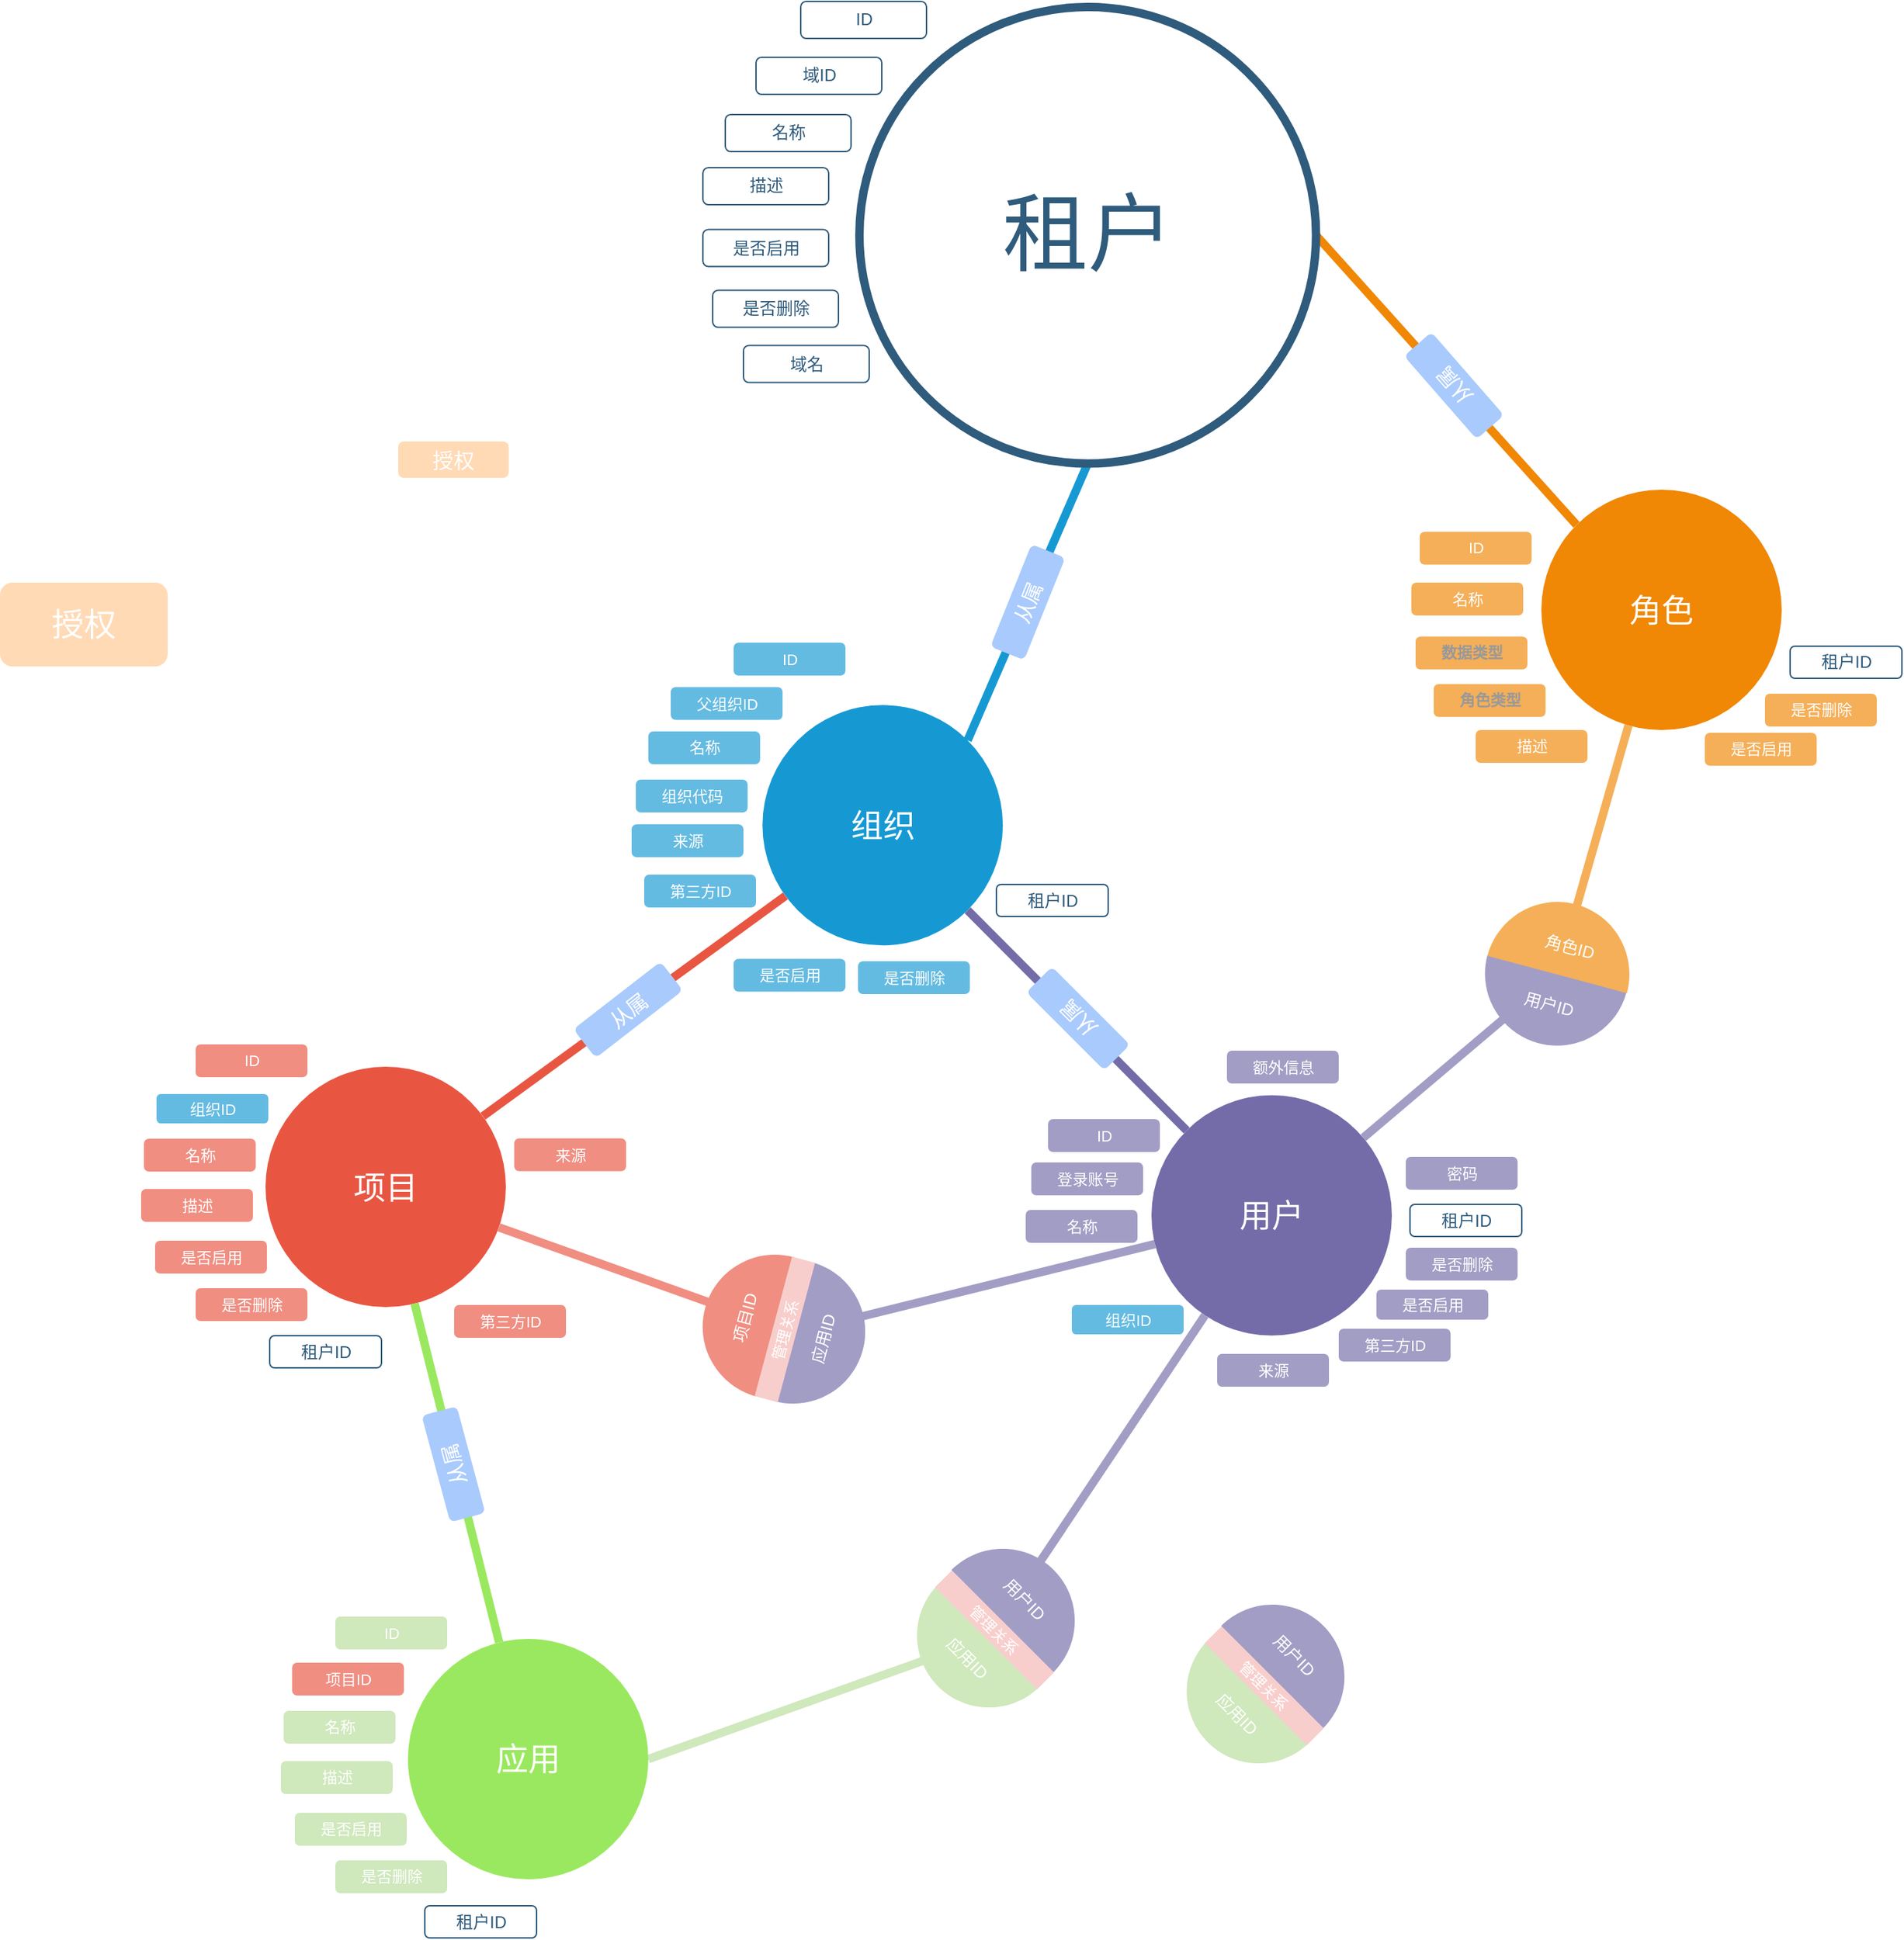<mxfile version="12.7.6" type="github">
  <diagram id="6a731a19-8d31-9384-78a2-239565b7b9f0" name="Page-1">
    <mxGraphModel dx="3259" dy="473" grid="0" gridSize="10" guides="1" tooltips="1" connect="1" arrows="1" fold="1" page="1" pageScale="1" pageWidth="1200" pageHeight="1200" background="#ffffff" math="0" shadow="0">
      <root>
        <mxCell id="0" />
        <mxCell id="1" parent="0" />
        <mxCell id="uGYCaoZWWmBtxd0d4g1E-1573" style="endArrow=none;strokeWidth=6;strokeColor=#A29DC5;html=1;" edge="1" parent="1" source="uGYCaoZWWmBtxd0d4g1E-1603" target="j6NOBljnlDJ0_zuV5T52-1565">
          <mxGeometry relative="1" as="geometry">
            <mxPoint x="-1034.968" y="1500.956" as="targetPoint" />
            <mxPoint x="-1215.213" y="1650.368" as="sourcePoint" />
          </mxGeometry>
        </mxCell>
        <mxCell id="uGYCaoZWWmBtxd0d4g1E-1572" style="endArrow=none;strokeWidth=6;strokeColor=#CFE8BC;html=1;entryX=1;entryY=0.5;entryDx=0;entryDy=0;exitX=0.5;exitY=1;exitDx=0;exitDy=0;" edge="1" parent="1" source="uGYCaoZWWmBtxd0d4g1E-1603" target="uGYCaoZWWmBtxd0d4g1E-1565">
          <mxGeometry relative="1" as="geometry">
            <mxPoint x="-1394" y="1589.0" as="targetPoint" />
            <mxPoint x="-1215.691" y="1650.556" as="sourcePoint" />
          </mxGeometry>
        </mxCell>
        <mxCell id="uGYCaoZWWmBtxd0d4g1E-1562" style="endArrow=none;strokeWidth=6;strokeColor=#A29DC5;html=1;exitX=0.5;exitY=1;exitDx=0;exitDy=0;" edge="1" parent="1" source="uGYCaoZWWmBtxd0d4g1E-1622" target="j6NOBljnlDJ0_zuV5T52-1565">
          <mxGeometry relative="1" as="geometry">
            <mxPoint x="-1210.371" y="1370.909" as="targetPoint" />
            <mxPoint x="-1364.065" y="1429.111" as="sourcePoint" />
          </mxGeometry>
        </mxCell>
        <mxCell id="uGYCaoZWWmBtxd0d4g1E-1561" style="endArrow=none;strokeWidth=6;strokeColor=#F08E81;html=1;" edge="1" parent="1" source="uGYCaoZWWmBtxd0d4g1E-1622" target="uGYCaoZWWmBtxd0d4g1E-1546">
          <mxGeometry relative="1" as="geometry">
            <mxPoint x="-1565.999" y="1473.004" as="targetPoint" />
            <mxPoint x="-1364.065" y="1429.111" as="sourcePoint" />
          </mxGeometry>
        </mxCell>
        <mxCell id="uGYCaoZWWmBtxd0d4g1E-1547" style="endArrow=none;strokeWidth=6;strokeColor=#E85642;html=1;" edge="1" parent="1" source="riii1gefVDgEGiFUZTim-1546" target="uGYCaoZWWmBtxd0d4g1E-1546">
          <mxGeometry relative="1" as="geometry">
            <mxPoint x="-1298.001" y="1411.229" as="targetPoint" />
            <mxPoint x="-1454.749" y="1280.501" as="sourcePoint" />
          </mxGeometry>
        </mxCell>
        <mxCell id="1374" value="ID" style="rounded=1;fillColor=#64BBE2;strokeColor=none;strokeWidth=3;shadow=0;html=1;fontColor=#FFFFFF;fontSize=11;" parent="1" vertex="1">
          <mxGeometry x="-1403" y="926" width="80" height="23.5" as="geometry" />
        </mxCell>
        <mxCell id="riii1gefVDgEGiFUZTim-1546" value="组织" style="ellipse;whiteSpace=wrap;html=1;shadow=0;fontFamily=Helvetica;fontSize=23;fontColor=#FFFFFF;align=center;strokeWidth=3;fillColor=#1699D3;strokeColor=none;rotation=0;" parent="1" vertex="1">
          <mxGeometry x="-1382.37" y="970.65" width="172" height="172" as="geometry" />
        </mxCell>
        <mxCell id="riii1gefVDgEGiFUZTim-1557" value="父组织ID" style="rounded=1;fillColor=#64BBE2;strokeColor=none;strokeWidth=3;shadow=0;html=1;fontColor=#FFFFFF;fontSize=11;" parent="1" vertex="1">
          <mxGeometry x="-1448" y="957.75" width="80" height="23.5" as="geometry" />
        </mxCell>
        <mxCell id="j6NOBljnlDJ0_zuV5T52-1545" value="ID" style="rounded=1;fillColor=#FFFFFF;strokeColor=#2F5B7C;strokeWidth=1;shadow=0;html=1;fontColor=#2F5B7C;" parent="1" vertex="1">
          <mxGeometry x="-1355" y="467" width="90" height="26.5" as="geometry" />
        </mxCell>
        <mxCell id="j6NOBljnlDJ0_zuV5T52-1546" value="名称" style="rounded=1;fillColor=#FFFFFF;strokeColor=#2F5B7C;strokeWidth=1;shadow=0;html=1;fontColor=#2F5B7C;" parent="1" vertex="1">
          <mxGeometry x="-1409" y="548" width="90" height="26.5" as="geometry" />
        </mxCell>
        <mxCell id="j6NOBljnlDJ0_zuV5T52-1547" value="描述" style="rounded=1;fillColor=#FFFFFF;strokeColor=#2F5B7C;strokeWidth=1;shadow=0;html=1;fontColor=#2F5B7C;" parent="1" vertex="1">
          <mxGeometry x="-1425" y="586" width="90" height="26.5" as="geometry" />
        </mxCell>
        <mxCell id="j6NOBljnlDJ0_zuV5T52-1548" value="是否启用" style="rounded=1;fillColor=#FFFFFF;strokeColor=#2F5B7C;strokeWidth=1;shadow=0;html=1;fontColor=#2F5B7C;" parent="1" vertex="1">
          <mxGeometry x="-1425" y="630.25" width="90" height="26.5" as="geometry" />
        </mxCell>
        <mxCell id="j6NOBljnlDJ0_zuV5T52-1549" value="域ID" style="rounded=1;fillColor=#FFFFFF;strokeColor=#2F5B7C;strokeWidth=1;shadow=0;html=1;fontColor=#2F5B7C;" parent="1" vertex="1">
          <mxGeometry x="-1387" y="507" width="90" height="26.5" as="geometry" />
        </mxCell>
        <mxCell id="j6NOBljnlDJ0_zuV5T52-1550" style="endArrow=none;strokeWidth=6;strokeColor=#1699D3;html=1;exitX=0.5;exitY=1;exitDx=0;exitDy=0;entryX=1;entryY=0;entryDx=0;entryDy=0;" parent="1" source="j6NOBljnlDJ0_zuV5T52-1543" target="riii1gefVDgEGiFUZTim-1546" edge="1">
          <mxGeometry relative="1" as="geometry">
            <mxPoint x="-958.82" y="929.5" as="targetPoint" />
            <mxPoint x="-1168.004" y="918.054" as="sourcePoint" />
          </mxGeometry>
        </mxCell>
        <mxCell id="j6NOBljnlDJ0_zuV5T52-1556" value="是否删除" style="rounded=1;fillColor=#FFFFFF;strokeColor=#2F5B7C;strokeWidth=1;shadow=0;html=1;fontColor=#2F5B7C;" parent="1" vertex="1">
          <mxGeometry x="-1418" y="673.75" width="90" height="26.5" as="geometry" />
        </mxCell>
        <mxCell id="j6NOBljnlDJ0_zuV5T52-1558" value="名称" style="rounded=1;fillColor=#64BBE2;strokeColor=none;strokeWidth=3;shadow=0;html=1;fontColor=#FFFFFF;fontSize=11;" parent="1" vertex="1">
          <mxGeometry x="-1464.07" y="989.5" width="80" height="23.5" as="geometry" />
        </mxCell>
        <mxCell id="j6NOBljnlDJ0_zuV5T52-1559" value="组织代码" style="rounded=1;fillColor=#64BBE2;strokeColor=none;strokeWidth=3;shadow=0;html=1;fontColor=#FFFFFF;fontSize=11;" parent="1" vertex="1">
          <mxGeometry x="-1473" y="1024" width="80" height="23.5" as="geometry" />
        </mxCell>
        <mxCell id="j6NOBljnlDJ0_zuV5T52-1560" value="来源" style="rounded=1;fillColor=#64BBE2;strokeColor=none;strokeWidth=3;shadow=0;html=1;fontColor=#FFFFFF;fontSize=11;" parent="1" vertex="1">
          <mxGeometry x="-1476" y="1056" width="80" height="23.5" as="geometry" />
        </mxCell>
        <mxCell id="j6NOBljnlDJ0_zuV5T52-1561" value="第三方ID" style="rounded=1;fillColor=#64BBE2;strokeColor=none;strokeWidth=3;shadow=0;html=1;fontColor=#FFFFFF;fontSize=11;" parent="1" vertex="1">
          <mxGeometry x="-1467" y="1092" width="80" height="23.5" as="geometry" />
        </mxCell>
        <mxCell id="j6NOBljnlDJ0_zuV5T52-1562" value="Text" style="text;html=1;align=center;verticalAlign=middle;resizable=0;points=[];autosize=1;fontSize=11;fontColor=#FFFFFF;" parent="1" vertex="1">
          <mxGeometry x="-1158" y="1277.59" width="40" height="20" as="geometry" />
        </mxCell>
        <mxCell id="j6NOBljnlDJ0_zuV5T52-1563" value="是否启用" style="rounded=1;fillColor=#64BBE2;strokeColor=none;strokeWidth=3;shadow=0;html=1;fontColor=#FFFFFF;fontSize=11;" parent="1" vertex="1">
          <mxGeometry x="-1403" y="1152.26" width="80" height="23.5" as="geometry" />
        </mxCell>
        <mxCell id="j6NOBljnlDJ0_zuV5T52-1564" value="是否删除" style="rounded=1;fillColor=#64BBE2;strokeColor=none;strokeWidth=3;shadow=0;html=1;fontColor=#FFFFFF;fontSize=11;" parent="1" vertex="1">
          <mxGeometry x="-1314" y="1154" width="80" height="23.5" as="geometry" />
        </mxCell>
        <mxCell id="j6NOBljnlDJ0_zuV5T52-1565" value="用户" style="ellipse;whiteSpace=wrap;html=1;shadow=0;fontFamily=Helvetica;fontSize=23;fontColor=#FFFFFF;align=center;strokeWidth=3;fillColor=#736ca8;strokeColor=none;" parent="1" vertex="1">
          <mxGeometry x="-1104" y="1249.91" width="172" height="172" as="geometry" />
        </mxCell>
        <mxCell id="j6NOBljnlDJ0_zuV5T52-1566" style="endArrow=none;strokeWidth=6;strokeColor=#736CA8;html=1;exitX=1;exitY=1;exitDx=0;exitDy=0;entryX=0;entryY=0;entryDx=0;entryDy=0;" parent="1" source="riii1gefVDgEGiFUZTim-1546" target="j6NOBljnlDJ0_zuV5T52-1565" edge="1">
          <mxGeometry relative="1" as="geometry">
            <mxPoint x="-1078.005" y="1127.315" as="targetPoint" />
            <mxPoint x="-1003.85" y="971.5" as="sourcePoint" />
          </mxGeometry>
        </mxCell>
        <mxCell id="j6NOBljnlDJ0_zuV5T52-1567" value="ID" style="rounded=1;fillColor=#A29DC5;strokeColor=none;strokeWidth=3;shadow=0;html=1;fontColor=#FFFFFF;fontSize=11;" parent="1" vertex="1">
          <mxGeometry x="-1178" y="1267.0" width="80" height="23.5" as="geometry" />
        </mxCell>
        <mxCell id="j6NOBljnlDJ0_zuV5T52-1568" value="登录账号" style="rounded=1;fillColor=#A29DC5;strokeColor=none;strokeWidth=3;shadow=0;html=1;fontColor=#FFFFFF;fontSize=11;" parent="1" vertex="1">
          <mxGeometry x="-1190" y="1298.0" width="80" height="23.5" as="geometry" />
        </mxCell>
        <mxCell id="j6NOBljnlDJ0_zuV5T52-1569" value="名称" style="rounded=1;fillColor=#A29DC5;strokeColor=none;strokeWidth=3;shadow=0;html=1;fontColor=#FFFFFF;fontSize=11;" parent="1" vertex="1">
          <mxGeometry x="-1194" y="1332.0" width="80" height="23.5" as="geometry" />
        </mxCell>
        <mxCell id="j6NOBljnlDJ0_zuV5T52-1570" value="组织ID" style="rounded=1;fillColor=#64BBE2;strokeColor=none;strokeWidth=3;shadow=0;html=1;fontColor=#FFFFFF;fontSize=11;" parent="1" vertex="1">
          <mxGeometry x="-1161" y="1400.0" width="80" height="21" as="geometry" />
        </mxCell>
        <mxCell id="j6NOBljnlDJ0_zuV5T52-1571" value="来源" style="rounded=1;fillColor=#A29DC5;strokeColor=none;strokeWidth=3;shadow=0;html=1;fontColor=#FFFFFF;fontSize=11;" parent="1" vertex="1">
          <mxGeometry x="-1057" y="1435.0" width="80" height="23.5" as="geometry" />
        </mxCell>
        <mxCell id="j6NOBljnlDJ0_zuV5T52-1572" value="第三方ID" style="rounded=1;fillColor=#A29DC5;strokeColor=none;strokeWidth=3;shadow=0;html=1;fontColor=#FFFFFF;fontSize=11;" parent="1" vertex="1">
          <mxGeometry x="-970" y="1417.0" width="80" height="23.5" as="geometry" />
        </mxCell>
        <mxCell id="j6NOBljnlDJ0_zuV5T52-1575" value="是否启用" style="rounded=1;fillColor=#A29DC5;strokeColor=none;strokeWidth=3;shadow=0;html=1;fontColor=#FFFFFF;fontSize=11;" parent="1" vertex="1">
          <mxGeometry x="-943" y="1389" width="80" height="21.5" as="geometry" />
        </mxCell>
        <mxCell id="j6NOBljnlDJ0_zuV5T52-1576" value="是否删除" style="rounded=1;fillColor=#A29DC5;strokeColor=none;strokeWidth=3;shadow=0;html=1;fontColor=#FFFFFF;fontSize=11;" parent="1" vertex="1">
          <mxGeometry x="-922" y="1359.0" width="80" height="23.5" as="geometry" />
        </mxCell>
        <mxCell id="j6NOBljnlDJ0_zuV5T52-1578" value="密码" style="rounded=1;fillColor=#A29DC5;strokeColor=none;strokeWidth=3;shadow=0;html=1;fontColor=#FFFFFF;fontSize=11;" parent="1" vertex="1">
          <mxGeometry x="-922" y="1294.0" width="80" height="23.5" as="geometry" />
        </mxCell>
        <mxCell id="j6NOBljnlDJ0_zuV5T52-1579" value="域名" style="rounded=1;fillColor=#FFFFFF;strokeColor=#2F5B7C;strokeWidth=1;shadow=0;html=1;fontColor=#2F5B7C;" parent="1" vertex="1">
          <mxGeometry x="-1396" y="713.25" width="90" height="26.5" as="geometry" />
        </mxCell>
        <mxCell id="j6NOBljnlDJ0_zuV5T52-1580" value="额外信息" style="rounded=1;fillColor=#A29DC5;strokeColor=none;strokeWidth=3;shadow=0;html=1;fontColor=#FFFFFF;fontSize=11;" parent="1" vertex="1">
          <mxGeometry x="-1050" y="1218.0" width="80" height="23.5" as="geometry" />
        </mxCell>
        <mxCell id="j6NOBljnlDJ0_zuV5T52-1581" value="角色" style="ellipse;whiteSpace=wrap;html=1;shadow=0;fontFamily=Helvetica;fontSize=23;fontColor=#FFFFFF;align=center;strokeWidth=3;fillColor=#F08705;strokeColor=none;" parent="1" vertex="1">
          <mxGeometry x="-825" y="816.5" width="172" height="172" as="geometry" />
        </mxCell>
        <mxCell id="j6NOBljnlDJ0_zuV5T52-1582" style="endArrow=none;strokeWidth=6;strokeColor=#F08705;html=1;exitX=1;exitY=0.5;exitDx=0;exitDy=0;entryX=0;entryY=0;entryDx=0;entryDy=0;" parent="1" source="j6NOBljnlDJ0_zuV5T52-1543" target="j6NOBljnlDJ0_zuV5T52-1581" edge="1">
          <mxGeometry relative="1" as="geometry">
            <mxPoint x="-1027.999" y="1015.799" as="targetPoint" />
            <mxPoint x="-955.44" y="859.71" as="sourcePoint" />
          </mxGeometry>
        </mxCell>
        <mxCell id="j6NOBljnlDJ0_zuV5T52-1543" value="租户" style="ellipse;whiteSpace=wrap;html=1;shadow=0;fontFamily=Helvetica;fontSize=61;fontColor=#2F5B7C;align=center;strokeColor=#2F5B7C;strokeWidth=6;fillColor=#FFFFFF;fontStyle=0;gradientColor=none;" parent="1" vertex="1">
          <mxGeometry x="-1313" y="471" width="326.75" height="326.75" as="geometry" />
        </mxCell>
        <mxCell id="j6NOBljnlDJ0_zuV5T52-1584" value="ID" style="rounded=1;fillColor=#F5AF58;strokeColor=none;strokeWidth=3;shadow=0;html=1;fontColor=#FFFFFF;fontSize=11;" parent="1" vertex="1">
          <mxGeometry x="-912" y="846.62" width="80" height="23.5" as="geometry" />
        </mxCell>
        <mxCell id="j6NOBljnlDJ0_zuV5T52-1585" value="名称" style="rounded=1;fillColor=#F5AF58;strokeColor=none;strokeWidth=3;shadow=0;html=1;fontColor=#FFFFFF;fontSize=11;" parent="1" vertex="1">
          <mxGeometry x="-918" y="883" width="80" height="23.5" as="geometry" />
        </mxCell>
        <mxCell id="j6NOBljnlDJ0_zuV5T52-1586" value="数据类型" style="rounded=1;fillColor=#F5AF58;strokeColor=none;strokeWidth=3;shadow=0;html=1;fontColor=#999999;fontSize=11;glass=0;comic=0;labelBackgroundColor=none;labelBorderColor=none;fontStyle=1" parent="1" vertex="1">
          <mxGeometry x="-915" y="921.62" width="80" height="23.5" as="geometry" />
        </mxCell>
        <mxCell id="j6NOBljnlDJ0_zuV5T52-1587" value="角色类型" style="rounded=1;fillColor=#F5AF58;strokeColor=none;strokeWidth=3;shadow=0;html=1;fontColor=#999999;fontSize=11;glass=0;comic=0;labelBackgroundColor=none;labelBorderColor=none;fontStyle=1" parent="1" vertex="1">
          <mxGeometry x="-902" y="955.62" width="80" height="23.5" as="geometry" />
        </mxCell>
        <mxCell id="j6NOBljnlDJ0_zuV5T52-1588" value="描述" style="rounded=1;fillColor=#F5AF58;strokeColor=none;strokeWidth=3;shadow=0;html=1;fontColor=#FFFFFF;fontSize=11;" parent="1" vertex="1">
          <mxGeometry x="-872" y="988.5" width="80" height="23.5" as="geometry" />
        </mxCell>
        <mxCell id="j6NOBljnlDJ0_zuV5T52-1589" value="是否启用" style="rounded=1;fillColor=#F5AF58;strokeColor=none;strokeWidth=3;shadow=0;html=1;fontColor=#FFFFFF;fontSize=11;" parent="1" vertex="1">
          <mxGeometry x="-708" y="990.5" width="80" height="23.5" as="geometry" />
        </mxCell>
        <mxCell id="j6NOBljnlDJ0_zuV5T52-1590" value="是否删除" style="rounded=1;fillColor=#F5AF58;strokeColor=none;strokeWidth=3;shadow=0;html=1;fontColor=#FFFFFF;fontSize=11;" parent="1" vertex="1">
          <mxGeometry x="-665" y="962.5" width="80" height="23.5" as="geometry" />
        </mxCell>
        <mxCell id="j6NOBljnlDJ0_zuV5T52-1591" style="endArrow=none;strokeWidth=6;strokeColor=#A29DC5;html=1;entryX=0.5;entryY=0;entryDx=0;entryDy=0;entryPerimeter=0;" parent="1" source="j6NOBljnlDJ0_zuV5T52-1565" target="j6NOBljnlDJ0_zuV5T52-1601" edge="1">
          <mxGeometry relative="1" as="geometry">
            <mxPoint x="-898" y="1153" as="targetPoint" />
            <mxPoint x="-908" y="1153" as="sourcePoint" />
          </mxGeometry>
        </mxCell>
        <mxCell id="j6NOBljnlDJ0_zuV5T52-1593" style="endArrow=none;strokeWidth=6;strokeColor=#F5AF58;html=1;entryX=0.5;entryY=0;entryDx=0;entryDy=0;entryPerimeter=0;" parent="1" source="j6NOBljnlDJ0_zuV5T52-1581" target="j6NOBljnlDJ0_zuV5T52-1606" edge="1">
          <mxGeometry relative="1" as="geometry">
            <mxPoint x="-790.733" y="1096.489" as="targetPoint" />
            <mxPoint x="-990.861" y="1087.759" as="sourcePoint" />
          </mxGeometry>
        </mxCell>
        <mxCell id="j6NOBljnlDJ0_zuV5T52-1601" value="" style="verticalLabelPosition=bottom;verticalAlign=top;html=1;shape=mxgraph.basic.half_circle;shadow=0;glass=0;comic=0;labelBackgroundColor=none;strokeColor=none;strokeWidth=1;fillColor=#A29DC5;gradientColor=none;fontSize=9;fontColor=none;noLabel=1;rotation=15;" parent="1" vertex="1">
          <mxGeometry x="-872" y="1162" width="103" height="51.5" as="geometry" />
        </mxCell>
        <mxCell id="j6NOBljnlDJ0_zuV5T52-1606" value="" style="verticalLabelPosition=bottom;verticalAlign=top;html=1;shape=mxgraph.basic.half_circle;shadow=0;glass=0;comic=0;labelBackgroundColor=none;strokeColor=none;strokeWidth=1;fillColor=#F5AF58;gradientColor=none;fontSize=9;fontColor=none;noLabel=1;rotation=-165;" parent="1" vertex="1">
          <mxGeometry x="-858.63" y="1112.4" width="103.33" height="51.93" as="geometry" />
        </mxCell>
        <mxCell id="j6NOBljnlDJ0_zuV5T52-1594" value="用户ID" style="rounded=1;fillColor=none;strokeColor=none;strokeWidth=3;shadow=0;html=1;fontColor=#FFFFFF;fontSize=12;rotation=15;" parent="1" vertex="1">
          <mxGeometry x="-845.06" y="1177.07" width="50" height="16" as="geometry" />
        </mxCell>
        <mxCell id="j6NOBljnlDJ0_zuV5T52-1595" value="角色ID" style="rounded=1;fillColor=none;strokeColor=none;strokeWidth=3;shadow=0;html=1;fontColor=#FFFFFF;fontSize=12;rotation=15;" parent="1" vertex="1">
          <mxGeometry x="-830.06" y="1136.07" width="50" height="15" as="geometry" />
        </mxCell>
        <mxCell id="uGYCaoZWWmBtxd0d4g1E-1543" value="租户ID" style="rounded=1;fillColor=#FFFFFF;strokeColor=#2F5B7C;strokeWidth=1;shadow=0;html=1;fontColor=#2F5B7C;" vertex="1" parent="1">
          <mxGeometry x="-647" y="928.5" width="80" height="23" as="geometry" />
        </mxCell>
        <mxCell id="uGYCaoZWWmBtxd0d4g1E-1544" value="租户ID" style="rounded=1;fillColor=#FFFFFF;strokeColor=#2F5B7C;strokeWidth=1;shadow=0;html=1;fontColor=#2F5B7C;" vertex="1" parent="1">
          <mxGeometry x="-1215" y="1099" width="80" height="23" as="geometry" />
        </mxCell>
        <mxCell id="uGYCaoZWWmBtxd0d4g1E-1545" value="租户ID" style="rounded=1;fillColor=#FFFFFF;strokeColor=#2F5B7C;strokeWidth=1;shadow=0;html=1;fontColor=#2F5B7C;" vertex="1" parent="1">
          <mxGeometry x="-919" y="1328" width="80" height="23" as="geometry" />
        </mxCell>
        <mxCell id="uGYCaoZWWmBtxd0d4g1E-1546" value="项目" style="ellipse;whiteSpace=wrap;html=1;shadow=0;fontFamily=Helvetica;fontSize=23;fontColor=#FFFFFF;align=center;strokeWidth=3;fillColor=#E85642;strokeColor=none;rotation=0;" vertex="1" parent="1">
          <mxGeometry x="-1738" y="1229.5" width="172" height="172" as="geometry" />
        </mxCell>
        <mxCell id="uGYCaoZWWmBtxd0d4g1E-1548" value="ID" style="rounded=1;fillColor=#F08E81;strokeColor=none;strokeWidth=3;shadow=0;html=1;fontColor=#FFFFFF;fontSize=11;" vertex="1" parent="1">
          <mxGeometry x="-1788" y="1213.5" width="80" height="23.5" as="geometry" />
        </mxCell>
        <mxCell id="uGYCaoZWWmBtxd0d4g1E-1549" value="名称" style="rounded=1;fillColor=#F08E81;strokeColor=none;strokeWidth=3;shadow=0;html=1;fontColor=#FFFFFF;fontSize=11;" vertex="1" parent="1">
          <mxGeometry x="-1825" y="1281" width="80" height="23.5" as="geometry" />
        </mxCell>
        <mxCell id="uGYCaoZWWmBtxd0d4g1E-1550" value="描述" style="rounded=1;fillColor=#F08E81;strokeColor=none;strokeWidth=3;shadow=0;html=1;fontColor=#FFFFFF;fontSize=11;" vertex="1" parent="1">
          <mxGeometry x="-1827" y="1317" width="80" height="23.5" as="geometry" />
        </mxCell>
        <mxCell id="uGYCaoZWWmBtxd0d4g1E-1551" value="组织ID" style="rounded=1;fillColor=#64BBE2;strokeColor=none;strokeWidth=3;shadow=0;html=1;fontColor=#FFFFFF;fontSize=11;" vertex="1" parent="1">
          <mxGeometry x="-1816" y="1249.0" width="80" height="21" as="geometry" />
        </mxCell>
        <mxCell id="uGYCaoZWWmBtxd0d4g1E-1552" value="是否启用" style="rounded=1;fillColor=#F08E81;strokeColor=none;strokeWidth=3;shadow=0;html=1;fontColor=#FFFFFF;fontSize=11;" vertex="1" parent="1">
          <mxGeometry x="-1817" y="1354" width="80" height="23.5" as="geometry" />
        </mxCell>
        <mxCell id="uGYCaoZWWmBtxd0d4g1E-1553" value="是否删除" style="rounded=1;fillColor=#F08E81;strokeColor=none;strokeWidth=3;shadow=0;html=1;fontColor=#FFFFFF;fontSize=11;" vertex="1" parent="1">
          <mxGeometry x="-1788" y="1388" width="80" height="23.5" as="geometry" />
        </mxCell>
        <mxCell id="uGYCaoZWWmBtxd0d4g1E-1554" value="来源" style="rounded=1;fillColor=#F08E81;strokeColor=none;strokeWidth=3;shadow=0;html=1;fontColor=#FFFFFF;fontSize=11;" vertex="1" parent="1">
          <mxGeometry x="-1560" y="1280.75" width="80" height="23.5" as="geometry" />
        </mxCell>
        <mxCell id="uGYCaoZWWmBtxd0d4g1E-1555" value="第三方ID" style="rounded=1;fillColor=#F08E81;strokeColor=none;strokeWidth=3;shadow=0;html=1;fontColor=#FFFFFF;fontSize=11;" vertex="1" parent="1">
          <mxGeometry x="-1603" y="1400" width="80" height="23.5" as="geometry" />
        </mxCell>
        <mxCell id="uGYCaoZWWmBtxd0d4g1E-1565" value="应用" style="ellipse;whiteSpace=wrap;html=1;shadow=0;fontFamily=Helvetica;fontSize=23;fontColor=#FFFFFF;align=center;strokeWidth=3;fillColor=#9AE85F;strokeColor=none;rotation=0;" vertex="1" parent="1">
          <mxGeometry x="-1636.07" y="1639" width="172" height="172" as="geometry" />
        </mxCell>
        <mxCell id="uGYCaoZWWmBtxd0d4g1E-1566" style="endArrow=none;strokeWidth=6;strokeColor=#9AE85F;html=1;" edge="1" parent="1" source="uGYCaoZWWmBtxd0d4g1E-1565" target="uGYCaoZWWmBtxd0d4g1E-1546">
          <mxGeometry relative="1" as="geometry">
            <mxPoint x="-1677" y="1469" as="targetPoint" />
            <mxPoint x="-1580.105" y="1651.151" as="sourcePoint" />
          </mxGeometry>
        </mxCell>
        <mxCell id="uGYCaoZWWmBtxd0d4g1E-1574" value="ID" style="rounded=1;fillColor=#CFE8BC;strokeColor=none;strokeWidth=3;shadow=0;html=1;fontColor=#FFFFFF;fontSize=11;" vertex="1" parent="1">
          <mxGeometry x="-1688" y="1623" width="80" height="23.5" as="geometry" />
        </mxCell>
        <mxCell id="uGYCaoZWWmBtxd0d4g1E-1575" value="名称" style="rounded=1;fillColor=#CFE8BC;strokeColor=none;strokeWidth=3;shadow=0;html=1;fontColor=#FFFFFF;fontSize=11;" vertex="1" parent="1">
          <mxGeometry x="-1725" y="1690.5" width="80" height="23.5" as="geometry" />
        </mxCell>
        <mxCell id="uGYCaoZWWmBtxd0d4g1E-1576" value="描述" style="rounded=1;fillColor=#CFE8BC;strokeColor=none;strokeWidth=3;shadow=0;html=1;fontColor=#FFFFFF;fontSize=11;" vertex="1" parent="1">
          <mxGeometry x="-1727.0" y="1726.5" width="80" height="23.5" as="geometry" />
        </mxCell>
        <mxCell id="uGYCaoZWWmBtxd0d4g1E-1578" value="是否启用" style="rounded=1;fillColor=#CFE8BC;strokeColor=none;strokeWidth=3;shadow=0;html=1;fontColor=#FFFFFF;fontSize=11;" vertex="1" parent="1">
          <mxGeometry x="-1717" y="1763.5" width="80" height="23.5" as="geometry" />
        </mxCell>
        <mxCell id="uGYCaoZWWmBtxd0d4g1E-1579" value="是否删除" style="rounded=1;fillColor=#CFE8BC;strokeColor=none;strokeWidth=3;shadow=0;html=1;fontColor=#FFFFFF;fontSize=11;" vertex="1" parent="1">
          <mxGeometry x="-1688" y="1797.5" width="80" height="23.5" as="geometry" />
        </mxCell>
        <mxCell id="uGYCaoZWWmBtxd0d4g1E-1580" value="项目ID" style="rounded=1;fillColor=#F08E81;strokeColor=none;strokeWidth=3;shadow=0;html=1;fontColor=#FFFFFF;fontSize=11;" vertex="1" parent="1">
          <mxGeometry x="-1718.93" y="1656" width="80" height="23.5" as="geometry" />
        </mxCell>
        <mxCell id="uGYCaoZWWmBtxd0d4g1E-1581" value="租户ID" style="rounded=1;fillColor=#FFFFFF;strokeColor=#2F5B7C;strokeWidth=1;shadow=0;html=1;fontColor=#2F5B7C;" vertex="1" parent="1">
          <mxGeometry x="-1735" y="1422" width="80" height="23" as="geometry" />
        </mxCell>
        <mxCell id="uGYCaoZWWmBtxd0d4g1E-1582" value="租户ID" style="rounded=1;fillColor=#FFFFFF;strokeColor=#2F5B7C;strokeWidth=1;shadow=0;html=1;fontColor=#2F5B7C;" vertex="1" parent="1">
          <mxGeometry x="-1624" y="1830" width="80" height="23" as="geometry" />
        </mxCell>
        <mxCell id="uGYCaoZWWmBtxd0d4g1E-1583" value="从属" style="rounded=1;whiteSpace=wrap;html=1;shadow=0;glass=0;comic=0;labelBackgroundColor=none;strokeColor=none;strokeWidth=1;fillColor=#A9CAFC;fontSize=15;fontColor=#FFFFFF;rotation=-68.1;" vertex="1" parent="1">
          <mxGeometry x="-1232" y="884" width="79" height="26" as="geometry" />
        </mxCell>
        <mxCell id="uGYCaoZWWmBtxd0d4g1E-1584" value="授权" style="rounded=1;whiteSpace=wrap;html=1;shadow=0;glass=0;comic=0;labelBackgroundColor=none;strokeColor=none;strokeWidth=1;fillColor=#FFDAB5;fontSize=23;fontColor=#FFFFFF;" vertex="1" parent="1">
          <mxGeometry x="-1928" y="883" width="120" height="60" as="geometry" />
        </mxCell>
        <mxCell id="uGYCaoZWWmBtxd0d4g1E-1589" value="授权" style="rounded=1;whiteSpace=wrap;html=1;shadow=0;glass=0;comic=0;labelBackgroundColor=none;strokeColor=none;strokeWidth=1;fillColor=#FFDAB5;fontSize=15;fontColor=#FFFFFF;rotation=0;" vertex="1" parent="1">
          <mxGeometry x="-1643" y="782" width="79" height="26" as="geometry" />
        </mxCell>
        <mxCell id="uGYCaoZWWmBtxd0d4g1E-1592" value="从属" style="rounded=1;whiteSpace=wrap;html=1;shadow=0;glass=0;comic=0;labelBackgroundColor=none;strokeColor=none;strokeWidth=1;fillColor=#A9CAFC;fontSize=15;fontColor=#FFFFFF;rotation=-131.1;" vertex="1" parent="1">
          <mxGeometry x="-927" y="729" width="79" height="26" as="geometry" />
        </mxCell>
        <mxCell id="uGYCaoZWWmBtxd0d4g1E-1593" value="从属" style="rounded=1;whiteSpace=wrap;html=1;shadow=0;glass=0;comic=0;labelBackgroundColor=none;strokeColor=none;strokeWidth=1;fillColor=#A9CAFC;fontSize=15;fontColor=#FFFFFF;rotation=-37.8;" vertex="1" parent="1">
          <mxGeometry x="-1518" y="1175.76" width="79" height="26" as="geometry" />
        </mxCell>
        <mxCell id="uGYCaoZWWmBtxd0d4g1E-1594" value="从属" style="rounded=1;whiteSpace=wrap;html=1;shadow=0;glass=0;comic=0;labelBackgroundColor=none;strokeColor=none;strokeWidth=1;fillColor=#A9CAFC;fontSize=15;fontColor=#FFFFFF;rotation=-105;" vertex="1" parent="1">
          <mxGeometry x="-1643" y="1501" width="79" height="26" as="geometry" />
        </mxCell>
        <mxCell id="uGYCaoZWWmBtxd0d4g1E-1595" value="从属" style="rounded=1;whiteSpace=wrap;html=1;shadow=0;glass=0;comic=0;labelBackgroundColor=none;strokeColor=none;strokeWidth=1;fillColor=#A9CAFC;fontSize=15;fontColor=#FFFFFF;rotation=-135;" vertex="1" parent="1">
          <mxGeometry x="-1196" y="1182" width="79" height="26" as="geometry" />
        </mxCell>
        <mxCell id="uGYCaoZWWmBtxd0d4g1E-1606" value="" style="group;rotation=45;" vertex="1" connectable="0" parent="1">
          <mxGeometry x="-1267" y="1572.003" width="103.332" height="118.5" as="geometry" />
        </mxCell>
        <mxCell id="uGYCaoZWWmBtxd0d4g1E-1601" value="" style="verticalLabelPosition=bottom;verticalAlign=top;html=1;shape=mxgraph.basic.half_circle;shadow=0;glass=0;comic=0;labelBackgroundColor=none;strokeColor=none;strokeWidth=1;fillColor=#A29DC5;gradientColor=none;fontSize=9;fontColor=none;noLabel=1;rotation=-135;" vertex="1" parent="uGYCaoZWWmBtxd0d4g1E-1606">
          <mxGeometry x="23" y="10" width="103.33" height="51.93" as="geometry" />
        </mxCell>
        <mxCell id="uGYCaoZWWmBtxd0d4g1E-1602" value="" style="verticalLabelPosition=bottom;verticalAlign=top;html=1;shape=mxgraph.basic.half_circle;shadow=0;glass=0;comic=0;labelBackgroundColor=none;strokeColor=none;strokeWidth=1;fillColor=#CFE8BC;gradientColor=none;fontSize=9;fontColor=none;noLabel=1;rotation=45;" vertex="1" parent="uGYCaoZWWmBtxd0d4g1E-1606">
          <mxGeometry x="-23" y="57" width="103" height="51.5" as="geometry" />
        </mxCell>
        <mxCell id="uGYCaoZWWmBtxd0d4g1E-1603" value="管理关系" style="rounded=0;whiteSpace=wrap;html=1;shadow=0;glass=0;comic=0;labelBackgroundColor=none;strokeColor=none;strokeWidth=1;fillColor=#f8cecc;fontSize=11;fontColor=#FFFFFF;rotation=45;" vertex="1" parent="uGYCaoZWWmBtxd0d4g1E-1606">
          <mxGeometry x="-1" y="52" width="103.33" height="17.07" as="geometry" />
        </mxCell>
        <mxCell id="uGYCaoZWWmBtxd0d4g1E-1604" value="用户ID" style="rounded=1;fillColor=none;strokeColor=none;strokeWidth=3;shadow=0;html=1;fontColor=#FFFFFF;fontSize=12;rotation=45;" vertex="1" parent="uGYCaoZWWmBtxd0d4g1E-1606">
          <mxGeometry x="47" y="31" width="50" height="15" as="geometry" />
        </mxCell>
        <mxCell id="uGYCaoZWWmBtxd0d4g1E-1605" value="应用ID" style="rounded=1;fillColor=none;strokeColor=none;strokeWidth=3;shadow=0;html=1;fontColor=#FFFFFF;fontSize=12;rotation=45;" vertex="1" parent="uGYCaoZWWmBtxd0d4g1E-1606">
          <mxGeometry x="6" y="73" width="50" height="15" as="geometry" />
        </mxCell>
        <mxCell id="uGYCaoZWWmBtxd0d4g1E-1613" value="" style="group;rotation=45;" vertex="1" connectable="0" parent="1">
          <mxGeometry x="-1074" y="1612.003" width="103.332" height="118.5" as="geometry" />
        </mxCell>
        <mxCell id="uGYCaoZWWmBtxd0d4g1E-1614" value="" style="verticalLabelPosition=bottom;verticalAlign=top;html=1;shape=mxgraph.basic.half_circle;shadow=0;glass=0;comic=0;labelBackgroundColor=none;strokeColor=none;strokeWidth=1;fillColor=#A29DC5;gradientColor=none;fontSize=9;fontColor=none;noLabel=1;rotation=-135;" vertex="1" parent="uGYCaoZWWmBtxd0d4g1E-1613">
          <mxGeometry x="23" y="10" width="103.33" height="51.93" as="geometry" />
        </mxCell>
        <mxCell id="uGYCaoZWWmBtxd0d4g1E-1615" value="" style="verticalLabelPosition=bottom;verticalAlign=top;html=1;shape=mxgraph.basic.half_circle;shadow=0;glass=0;comic=0;labelBackgroundColor=none;strokeColor=none;strokeWidth=1;fillColor=#CFE8BC;gradientColor=none;fontSize=9;fontColor=none;noLabel=1;rotation=45;" vertex="1" parent="uGYCaoZWWmBtxd0d4g1E-1613">
          <mxGeometry x="-23" y="57" width="103" height="51.5" as="geometry" />
        </mxCell>
        <mxCell id="uGYCaoZWWmBtxd0d4g1E-1616" value="管理关系" style="rounded=0;whiteSpace=wrap;html=1;shadow=0;glass=0;comic=0;labelBackgroundColor=none;strokeColor=none;strokeWidth=1;fillColor=#f8cecc;fontSize=11;fontColor=#FFFFFF;rotation=45;" vertex="1" parent="uGYCaoZWWmBtxd0d4g1E-1613">
          <mxGeometry x="-1" y="52" width="103.33" height="17.07" as="geometry" />
        </mxCell>
        <mxCell id="uGYCaoZWWmBtxd0d4g1E-1617" value="用户ID" style="rounded=1;fillColor=none;strokeColor=none;strokeWidth=3;shadow=0;html=1;fontColor=#FFFFFF;fontSize=12;rotation=45;" vertex="1" parent="uGYCaoZWWmBtxd0d4g1E-1613">
          <mxGeometry x="47" y="31" width="50" height="15" as="geometry" />
        </mxCell>
        <mxCell id="uGYCaoZWWmBtxd0d4g1E-1618" value="应用ID" style="rounded=1;fillColor=none;strokeColor=none;strokeWidth=3;shadow=0;html=1;fontColor=#FFFFFF;fontSize=12;rotation=45;" vertex="1" parent="uGYCaoZWWmBtxd0d4g1E-1613">
          <mxGeometry x="6" y="73" width="50" height="15" as="geometry" />
        </mxCell>
        <mxCell id="uGYCaoZWWmBtxd0d4g1E-1619" value="" style="group;rotation=-75;" vertex="1" connectable="0" parent="1">
          <mxGeometry x="-1419" y="1358.003" width="103.332" height="118.5" as="geometry" />
        </mxCell>
        <mxCell id="uGYCaoZWWmBtxd0d4g1E-1620" value="" style="verticalLabelPosition=bottom;verticalAlign=top;html=1;shape=mxgraph.basic.half_circle;shadow=0;glass=0;comic=0;labelBackgroundColor=none;strokeColor=none;strokeWidth=1;fillColor=#F08E81;gradientColor=none;fontSize=9;fontColor=none;noLabel=1;rotation=-255;" vertex="1" parent="uGYCaoZWWmBtxd0d4g1E-1619">
          <mxGeometry x="-31" y="25" width="103.33" height="51.93" as="geometry" />
        </mxCell>
        <mxCell id="uGYCaoZWWmBtxd0d4g1E-1621" value="" style="verticalLabelPosition=bottom;verticalAlign=top;html=1;shape=mxgraph.basic.half_circle;shadow=0;glass=0;comic=0;labelBackgroundColor=none;strokeColor=none;strokeWidth=1;fillColor=#A29DC5;gradientColor=none;fontSize=9;fontColor=none;noLabel=1;rotation=-75;" vertex="1" parent="uGYCaoZWWmBtxd0d4g1E-1619">
          <mxGeometry x="32" y="42" width="103" height="51.5" as="geometry" />
        </mxCell>
        <mxCell id="uGYCaoZWWmBtxd0d4g1E-1622" value="管理关系" style="rounded=0;whiteSpace=wrap;html=1;shadow=0;glass=0;comic=0;labelBackgroundColor=none;strokeColor=none;strokeWidth=1;fillColor=#f8cecc;fontSize=11;fontColor=#FFFFFF;rotation=-75;" vertex="1" parent="uGYCaoZWWmBtxd0d4g1E-1619">
          <mxGeometry x="1" y="51" width="103.33" height="17.07" as="geometry" />
        </mxCell>
        <mxCell id="uGYCaoZWWmBtxd0d4g1E-1623" value="项目ID" style="rounded=1;fillColor=none;strokeColor=none;strokeWidth=3;shadow=0;html=1;fontColor=#FFFFFF;fontSize=12;rotation=-75;" vertex="1" parent="uGYCaoZWWmBtxd0d4g1E-1619">
          <mxGeometry x="-1" y="44" width="50" height="15" as="geometry" />
        </mxCell>
        <mxCell id="uGYCaoZWWmBtxd0d4g1E-1624" value="应用ID" style="rounded=1;fillColor=none;strokeColor=none;strokeWidth=3;shadow=0;html=1;fontColor=#FFFFFF;fontSize=12;rotation=-75;" vertex="1" parent="uGYCaoZWWmBtxd0d4g1E-1619">
          <mxGeometry x="55" y="59" width="50" height="15" as="geometry" />
        </mxCell>
      </root>
    </mxGraphModel>
  </diagram>
</mxfile>
